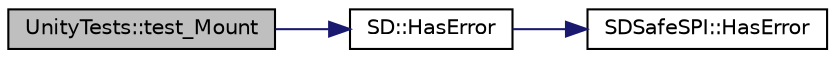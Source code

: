 digraph "UnityTests::test_Mount"
{
  edge [fontname="Helvetica",fontsize="10",labelfontname="Helvetica",labelfontsize="10"];
  node [fontname="Helvetica",fontsize="10",shape=record];
  rankdir="LR";
  Node1 [label="UnityTests::test_Mount",height=0.2,width=0.4,color="black", fillcolor="grey75", style="filled" fontcolor="black"];
  Node1 -> Node2 [color="midnightblue",fontsize="10",style="solid",fontname="Helvetica"];
  Node2 [label="SD::HasError",height=0.2,width=0.4,color="black", fillcolor="white", style="filled",URL="$classSD.html#ac757d23593cdffa8963d44c402616ab5",tooltip="If there was an error in the SD routines then this function will return an error code."];
  Node2 -> Node3 [color="midnightblue",fontsize="10",style="solid",fontname="Helvetica"];
  Node3 [label="SDSafeSPI::HasError",height=0.2,width=0.4,color="black", fillcolor="white", style="filled",URL="$classSDSafeSPI.html#a2c58e3f57f90f70ea094409f3dbcab0b",tooltip="If there was an error in the SD routines then this function will return an error code."];
}
